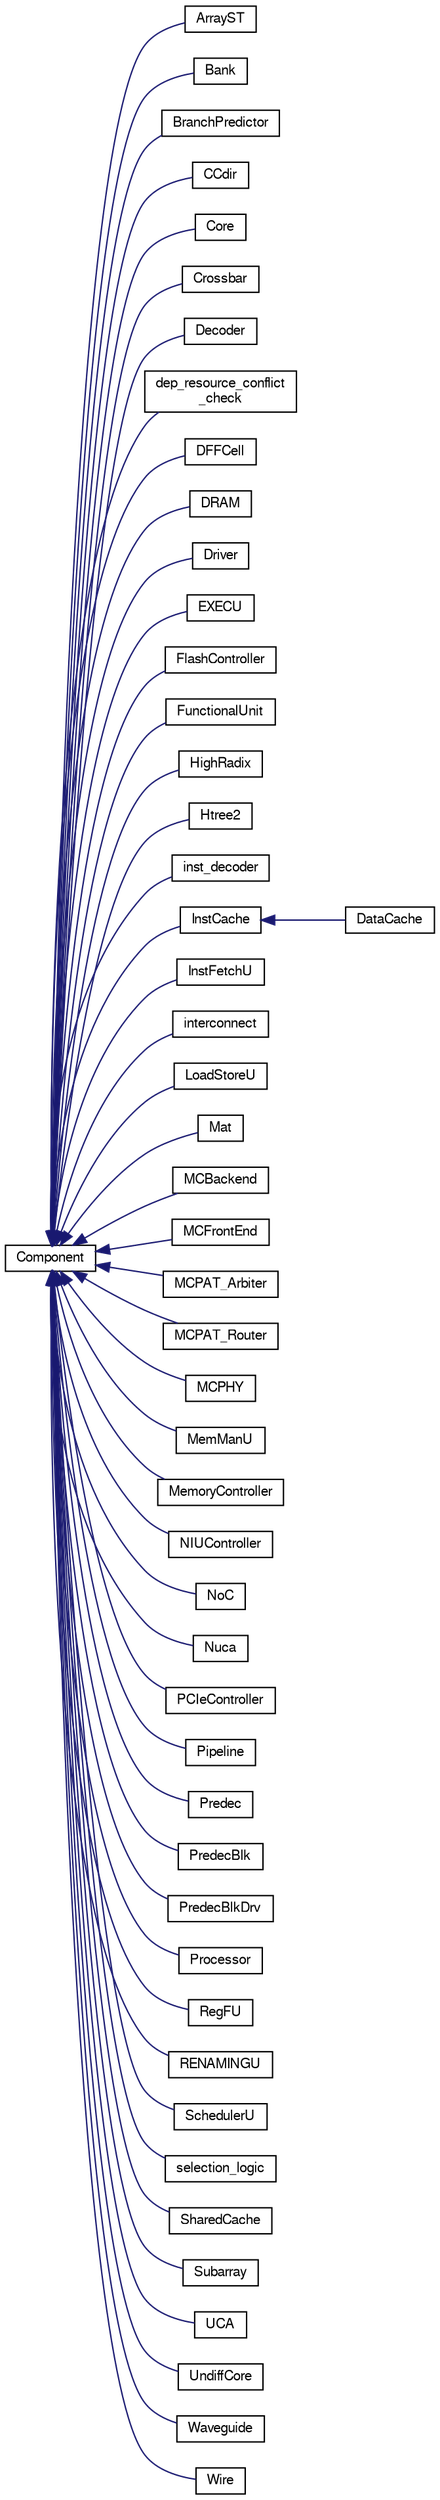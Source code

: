 digraph "Graphical Class Hierarchy"
{
  bgcolor="transparent";
  edge [fontname="FreeSans",fontsize="10",labelfontname="FreeSans",labelfontsize="10"];
  node [fontname="FreeSans",fontsize="10",shape=record];
  rankdir="LR";
  Node0 [label="Component",height=0.2,width=0.4,color="black",URL="$classComponent.html"];
  Node0 -> Node1 [dir="back",color="midnightblue",fontsize="10",style="solid",fontname="FreeSans"];
  Node1 [label="ArrayST",height=0.2,width=0.4,color="black",URL="$classArrayST.html"];
  Node0 -> Node2 [dir="back",color="midnightblue",fontsize="10",style="solid",fontname="FreeSans"];
  Node2 [label="Bank",height=0.2,width=0.4,color="black",URL="$classBank.html"];
  Node0 -> Node3 [dir="back",color="midnightblue",fontsize="10",style="solid",fontname="FreeSans"];
  Node3 [label="BranchPredictor",height=0.2,width=0.4,color="black",URL="$classBranchPredictor.html"];
  Node0 -> Node4 [dir="back",color="midnightblue",fontsize="10",style="solid",fontname="FreeSans"];
  Node4 [label="CCdir",height=0.2,width=0.4,color="black",URL="$classCCdir.html"];
  Node0 -> Node5 [dir="back",color="midnightblue",fontsize="10",style="solid",fontname="FreeSans"];
  Node5 [label="Core",height=0.2,width=0.4,color="black",URL="$classCore.html"];
  Node0 -> Node6 [dir="back",color="midnightblue",fontsize="10",style="solid",fontname="FreeSans"];
  Node6 [label="Crossbar",height=0.2,width=0.4,color="black",URL="$classCrossbar.html"];
  Node0 -> Node7 [dir="back",color="midnightblue",fontsize="10",style="solid",fontname="FreeSans"];
  Node7 [label="Decoder",height=0.2,width=0.4,color="black",URL="$classDecoder.html"];
  Node0 -> Node8 [dir="back",color="midnightblue",fontsize="10",style="solid",fontname="FreeSans"];
  Node8 [label="dep_resource_conflict\l_check",height=0.2,width=0.4,color="black",URL="$classdep__resource__conflict__check.html"];
  Node0 -> Node9 [dir="back",color="midnightblue",fontsize="10",style="solid",fontname="FreeSans"];
  Node9 [label="DFFCell",height=0.2,width=0.4,color="black",URL="$classDFFCell.html"];
  Node0 -> Node10 [dir="back",color="midnightblue",fontsize="10",style="solid",fontname="FreeSans"];
  Node10 [label="DRAM",height=0.2,width=0.4,color="black",URL="$classDRAM.html"];
  Node0 -> Node11 [dir="back",color="midnightblue",fontsize="10",style="solid",fontname="FreeSans"];
  Node11 [label="Driver",height=0.2,width=0.4,color="black",URL="$classDriver.html"];
  Node0 -> Node12 [dir="back",color="midnightblue",fontsize="10",style="solid",fontname="FreeSans"];
  Node12 [label="EXECU",height=0.2,width=0.4,color="black",URL="$classEXECU.html"];
  Node0 -> Node13 [dir="back",color="midnightblue",fontsize="10",style="solid",fontname="FreeSans"];
  Node13 [label="FlashController",height=0.2,width=0.4,color="black",URL="$classFlashController.html"];
  Node0 -> Node14 [dir="back",color="midnightblue",fontsize="10",style="solid",fontname="FreeSans"];
  Node14 [label="FunctionalUnit",height=0.2,width=0.4,color="black",URL="$classFunctionalUnit.html"];
  Node0 -> Node15 [dir="back",color="midnightblue",fontsize="10",style="solid",fontname="FreeSans"];
  Node15 [label="HighRadix",height=0.2,width=0.4,color="black",URL="$classHighRadix.html"];
  Node0 -> Node16 [dir="back",color="midnightblue",fontsize="10",style="solid",fontname="FreeSans"];
  Node16 [label="Htree2",height=0.2,width=0.4,color="black",URL="$classHtree2.html"];
  Node0 -> Node17 [dir="back",color="midnightblue",fontsize="10",style="solid",fontname="FreeSans"];
  Node17 [label="inst_decoder",height=0.2,width=0.4,color="black",URL="$classinst__decoder.html"];
  Node0 -> Node18 [dir="back",color="midnightblue",fontsize="10",style="solid",fontname="FreeSans"];
  Node18 [label="InstCache",height=0.2,width=0.4,color="black",URL="$classInstCache.html"];
  Node18 -> Node19 [dir="back",color="midnightblue",fontsize="10",style="solid",fontname="FreeSans"];
  Node19 [label="DataCache",height=0.2,width=0.4,color="black",URL="$classDataCache.html"];
  Node0 -> Node20 [dir="back",color="midnightblue",fontsize="10",style="solid",fontname="FreeSans"];
  Node20 [label="InstFetchU",height=0.2,width=0.4,color="black",URL="$classInstFetchU.html"];
  Node0 -> Node21 [dir="back",color="midnightblue",fontsize="10",style="solid",fontname="FreeSans"];
  Node21 [label="interconnect",height=0.2,width=0.4,color="black",URL="$classinterconnect.html"];
  Node0 -> Node22 [dir="back",color="midnightblue",fontsize="10",style="solid",fontname="FreeSans"];
  Node22 [label="LoadStoreU",height=0.2,width=0.4,color="black",URL="$classLoadStoreU.html"];
  Node0 -> Node23 [dir="back",color="midnightblue",fontsize="10",style="solid",fontname="FreeSans"];
  Node23 [label="Mat",height=0.2,width=0.4,color="black",URL="$classMat.html"];
  Node0 -> Node24 [dir="back",color="midnightblue",fontsize="10",style="solid",fontname="FreeSans"];
  Node24 [label="MCBackend",height=0.2,width=0.4,color="black",URL="$classMCBackend.html"];
  Node0 -> Node25 [dir="back",color="midnightblue",fontsize="10",style="solid",fontname="FreeSans"];
  Node25 [label="MCFrontEnd",height=0.2,width=0.4,color="black",URL="$classMCFrontEnd.html"];
  Node0 -> Node26 [dir="back",color="midnightblue",fontsize="10",style="solid",fontname="FreeSans"];
  Node26 [label="MCPAT_Arbiter",height=0.2,width=0.4,color="black",URL="$classMCPAT__Arbiter.html"];
  Node0 -> Node27 [dir="back",color="midnightblue",fontsize="10",style="solid",fontname="FreeSans"];
  Node27 [label="MCPAT_Router",height=0.2,width=0.4,color="black",URL="$classMCPAT__Router.html"];
  Node0 -> Node28 [dir="back",color="midnightblue",fontsize="10",style="solid",fontname="FreeSans"];
  Node28 [label="MCPHY",height=0.2,width=0.4,color="black",URL="$classMCPHY.html"];
  Node0 -> Node29 [dir="back",color="midnightblue",fontsize="10",style="solid",fontname="FreeSans"];
  Node29 [label="MemManU",height=0.2,width=0.4,color="black",URL="$classMemManU.html"];
  Node0 -> Node30 [dir="back",color="midnightblue",fontsize="10",style="solid",fontname="FreeSans"];
  Node30 [label="MemoryController",height=0.2,width=0.4,color="black",URL="$classMemoryController.html"];
  Node0 -> Node31 [dir="back",color="midnightblue",fontsize="10",style="solid",fontname="FreeSans"];
  Node31 [label="NIUController",height=0.2,width=0.4,color="black",URL="$classNIUController.html"];
  Node0 -> Node32 [dir="back",color="midnightblue",fontsize="10",style="solid",fontname="FreeSans"];
  Node32 [label="NoC",height=0.2,width=0.4,color="black",URL="$classNoC.html"];
  Node0 -> Node33 [dir="back",color="midnightblue",fontsize="10",style="solid",fontname="FreeSans"];
  Node33 [label="Nuca",height=0.2,width=0.4,color="black",URL="$classNuca.html"];
  Node0 -> Node34 [dir="back",color="midnightblue",fontsize="10",style="solid",fontname="FreeSans"];
  Node34 [label="PCIeController",height=0.2,width=0.4,color="black",URL="$classPCIeController.html"];
  Node0 -> Node35 [dir="back",color="midnightblue",fontsize="10",style="solid",fontname="FreeSans"];
  Node35 [label="Pipeline",height=0.2,width=0.4,color="black",URL="$classPipeline.html"];
  Node0 -> Node36 [dir="back",color="midnightblue",fontsize="10",style="solid",fontname="FreeSans"];
  Node36 [label="Predec",height=0.2,width=0.4,color="black",URL="$classPredec.html"];
  Node0 -> Node37 [dir="back",color="midnightblue",fontsize="10",style="solid",fontname="FreeSans"];
  Node37 [label="PredecBlk",height=0.2,width=0.4,color="black",URL="$classPredecBlk.html"];
  Node0 -> Node38 [dir="back",color="midnightblue",fontsize="10",style="solid",fontname="FreeSans"];
  Node38 [label="PredecBlkDrv",height=0.2,width=0.4,color="black",URL="$classPredecBlkDrv.html"];
  Node0 -> Node39 [dir="back",color="midnightblue",fontsize="10",style="solid",fontname="FreeSans"];
  Node39 [label="Processor",height=0.2,width=0.4,color="black",URL="$classProcessor.html"];
  Node0 -> Node40 [dir="back",color="midnightblue",fontsize="10",style="solid",fontname="FreeSans"];
  Node40 [label="RegFU",height=0.2,width=0.4,color="black",URL="$classRegFU.html"];
  Node0 -> Node41 [dir="back",color="midnightblue",fontsize="10",style="solid",fontname="FreeSans"];
  Node41 [label="RENAMINGU",height=0.2,width=0.4,color="black",URL="$classRENAMINGU.html"];
  Node0 -> Node42 [dir="back",color="midnightblue",fontsize="10",style="solid",fontname="FreeSans"];
  Node42 [label="SchedulerU",height=0.2,width=0.4,color="black",URL="$classSchedulerU.html"];
  Node0 -> Node43 [dir="back",color="midnightblue",fontsize="10",style="solid",fontname="FreeSans"];
  Node43 [label="selection_logic",height=0.2,width=0.4,color="black",URL="$classselection__logic.html"];
  Node0 -> Node44 [dir="back",color="midnightblue",fontsize="10",style="solid",fontname="FreeSans"];
  Node44 [label="SharedCache",height=0.2,width=0.4,color="black",URL="$classSharedCache.html"];
  Node0 -> Node45 [dir="back",color="midnightblue",fontsize="10",style="solid",fontname="FreeSans"];
  Node45 [label="Subarray",height=0.2,width=0.4,color="black",URL="$classSubarray.html"];
  Node0 -> Node46 [dir="back",color="midnightblue",fontsize="10",style="solid",fontname="FreeSans"];
  Node46 [label="UCA",height=0.2,width=0.4,color="black",URL="$classUCA.html"];
  Node0 -> Node47 [dir="back",color="midnightblue",fontsize="10",style="solid",fontname="FreeSans"];
  Node47 [label="UndiffCore",height=0.2,width=0.4,color="black",URL="$classUndiffCore.html"];
  Node0 -> Node48 [dir="back",color="midnightblue",fontsize="10",style="solid",fontname="FreeSans"];
  Node48 [label="Waveguide",height=0.2,width=0.4,color="black",URL="$classWaveguide.html"];
  Node0 -> Node49 [dir="back",color="midnightblue",fontsize="10",style="solid",fontname="FreeSans"];
  Node49 [label="Wire",height=0.2,width=0.4,color="black",URL="$classWire.html"];
}
